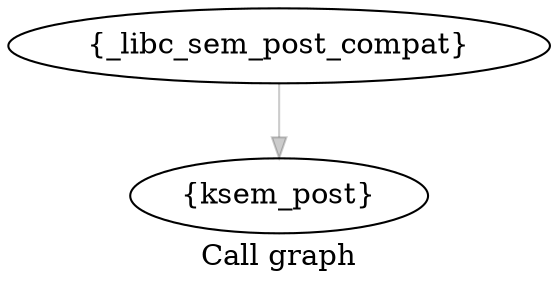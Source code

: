 digraph "Call graph" {
	label="Call graph";
	"Node0x80814e2e0" [label="{_libc_sem_post_compat}"];
	"Node0x80814e2e0" -> "Node0x80814e340" [color="#00000033"];

	"Node0x80814e340" [label="{ksem_post}"];

}
